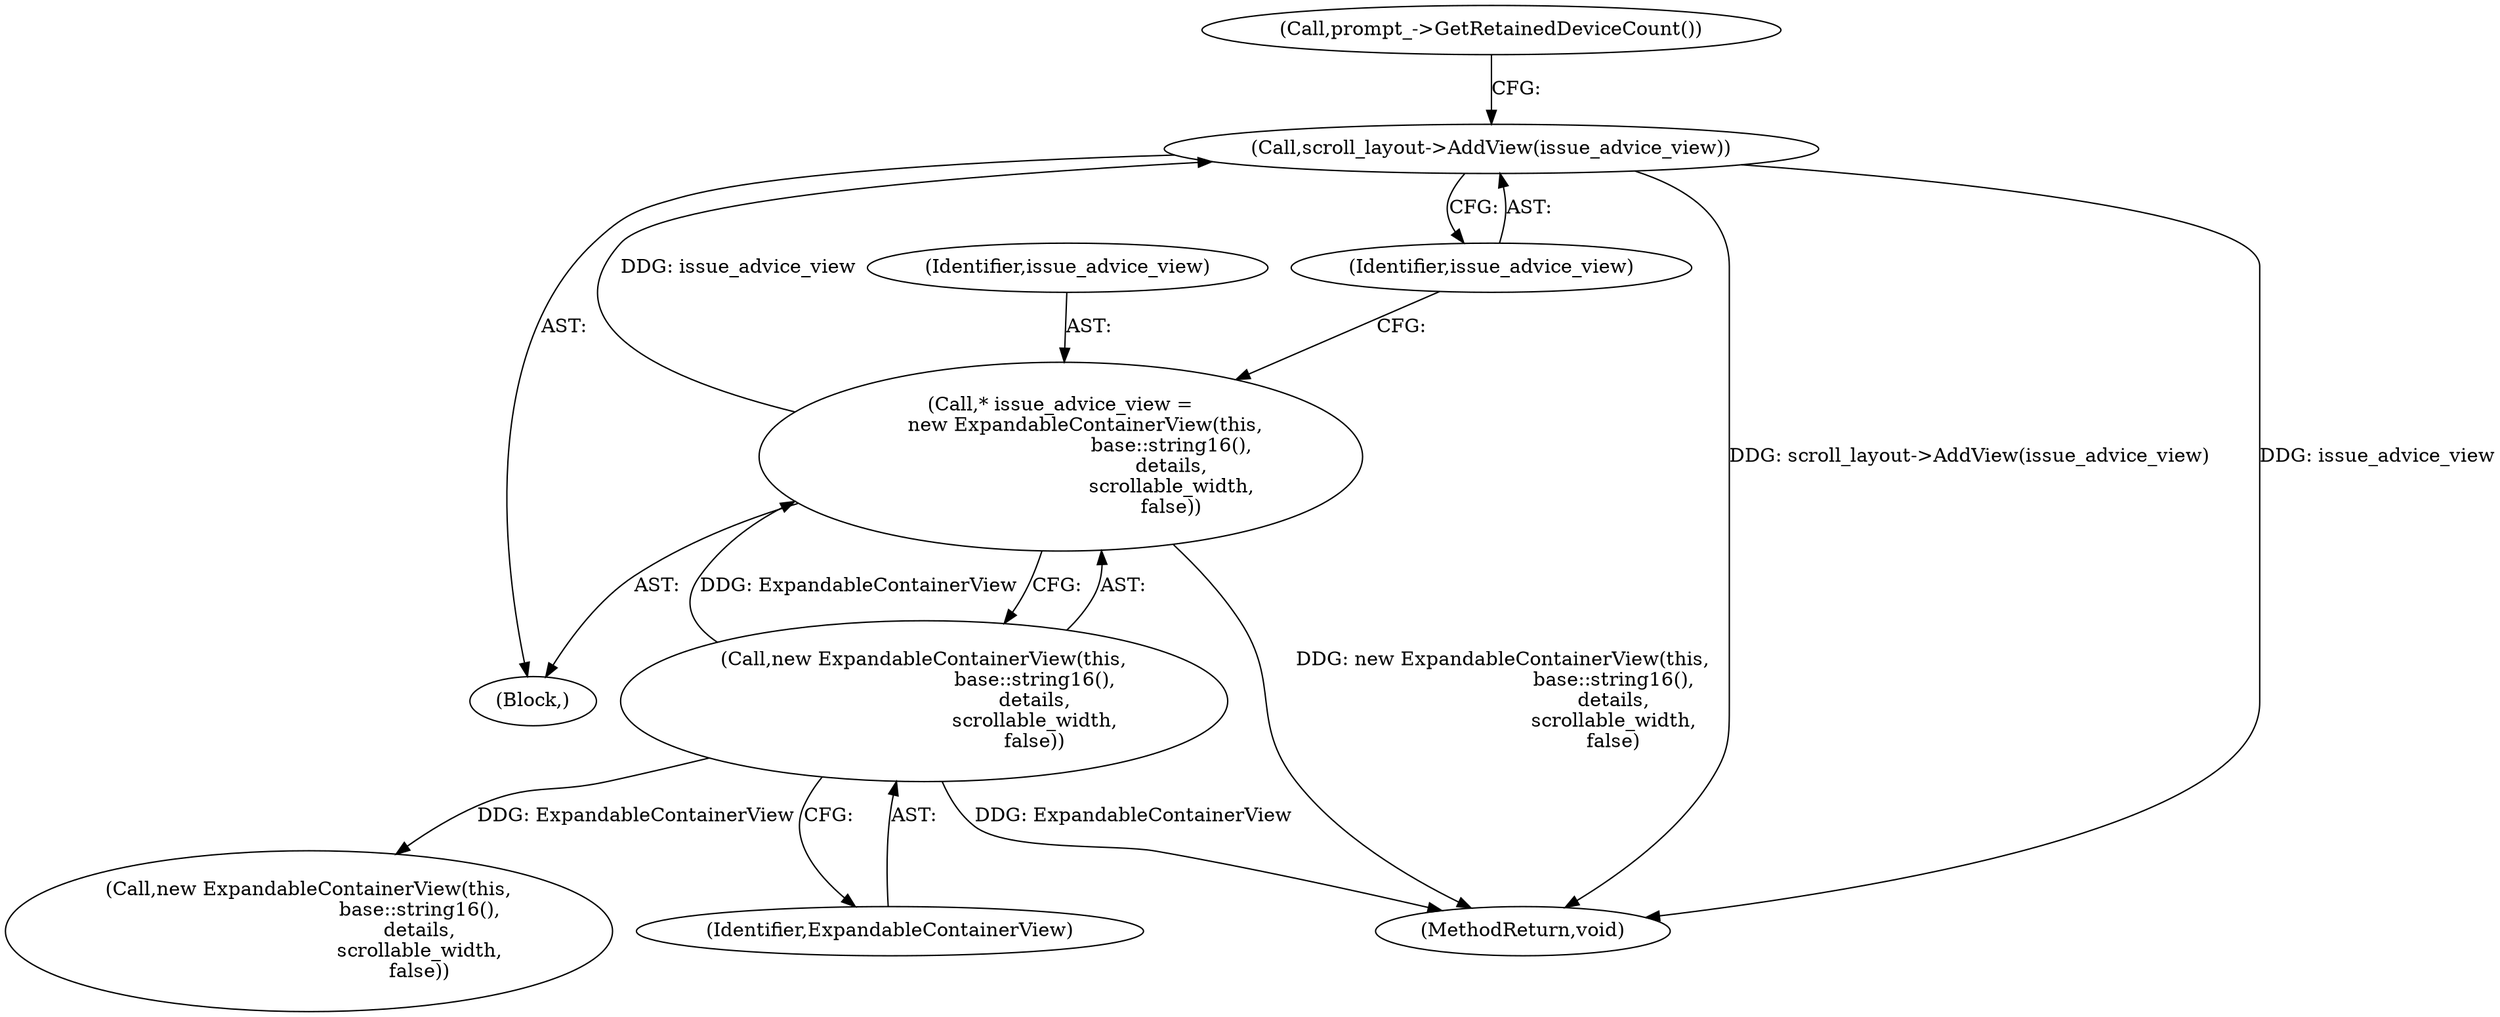 digraph "0_Chrome_0a1c15fecb1240ab909e1431b6127410c3b380e0_0@pointer" {
"1000414" [label="(Call,scroll_layout->AddView(issue_advice_view))"];
"1000410" [label="(Call,* issue_advice_view =\n        new ExpandableContainerView(this,\n                                    base::string16(),\n                                    details,\n                                    scrollable_width,\n                                    false))"];
"1000412" [label="(Call,new ExpandableContainerView(this,\n                                    base::string16(),\n                                    details,\n                                    scrollable_width,\n                                    false))"];
"1000459" [label="(Call,new ExpandableContainerView(this,\n                                    base::string16(),\n                                    details,\n                                    scrollable_width,\n                                    false))"];
"1000410" [label="(Call,* issue_advice_view =\n        new ExpandableContainerView(this,\n                                    base::string16(),\n                                    details,\n                                    scrollable_width,\n                                    false))"];
"1000411" [label="(Identifier,issue_advice_view)"];
"1000371" [label="(Block,)"];
"1000414" [label="(Call,scroll_layout->AddView(issue_advice_view))"];
"1000495" [label="(MethodReturn,void)"];
"1000415" [label="(Identifier,issue_advice_view)"];
"1000417" [label="(Call,prompt_->GetRetainedDeviceCount())"];
"1000413" [label="(Identifier,ExpandableContainerView)"];
"1000412" [label="(Call,new ExpandableContainerView(this,\n                                    base::string16(),\n                                    details,\n                                    scrollable_width,\n                                    false))"];
"1000414" -> "1000371"  [label="AST: "];
"1000414" -> "1000415"  [label="CFG: "];
"1000415" -> "1000414"  [label="AST: "];
"1000417" -> "1000414"  [label="CFG: "];
"1000414" -> "1000495"  [label="DDG: scroll_layout->AddView(issue_advice_view)"];
"1000414" -> "1000495"  [label="DDG: issue_advice_view"];
"1000410" -> "1000414"  [label="DDG: issue_advice_view"];
"1000410" -> "1000371"  [label="AST: "];
"1000410" -> "1000412"  [label="CFG: "];
"1000411" -> "1000410"  [label="AST: "];
"1000412" -> "1000410"  [label="AST: "];
"1000415" -> "1000410"  [label="CFG: "];
"1000410" -> "1000495"  [label="DDG: new ExpandableContainerView(this,\n                                    base::string16(),\n                                    details,\n                                    scrollable_width,\n                                    false)"];
"1000412" -> "1000410"  [label="DDG: ExpandableContainerView"];
"1000412" -> "1000413"  [label="CFG: "];
"1000413" -> "1000412"  [label="AST: "];
"1000412" -> "1000495"  [label="DDG: ExpandableContainerView"];
"1000412" -> "1000459"  [label="DDG: ExpandableContainerView"];
}
